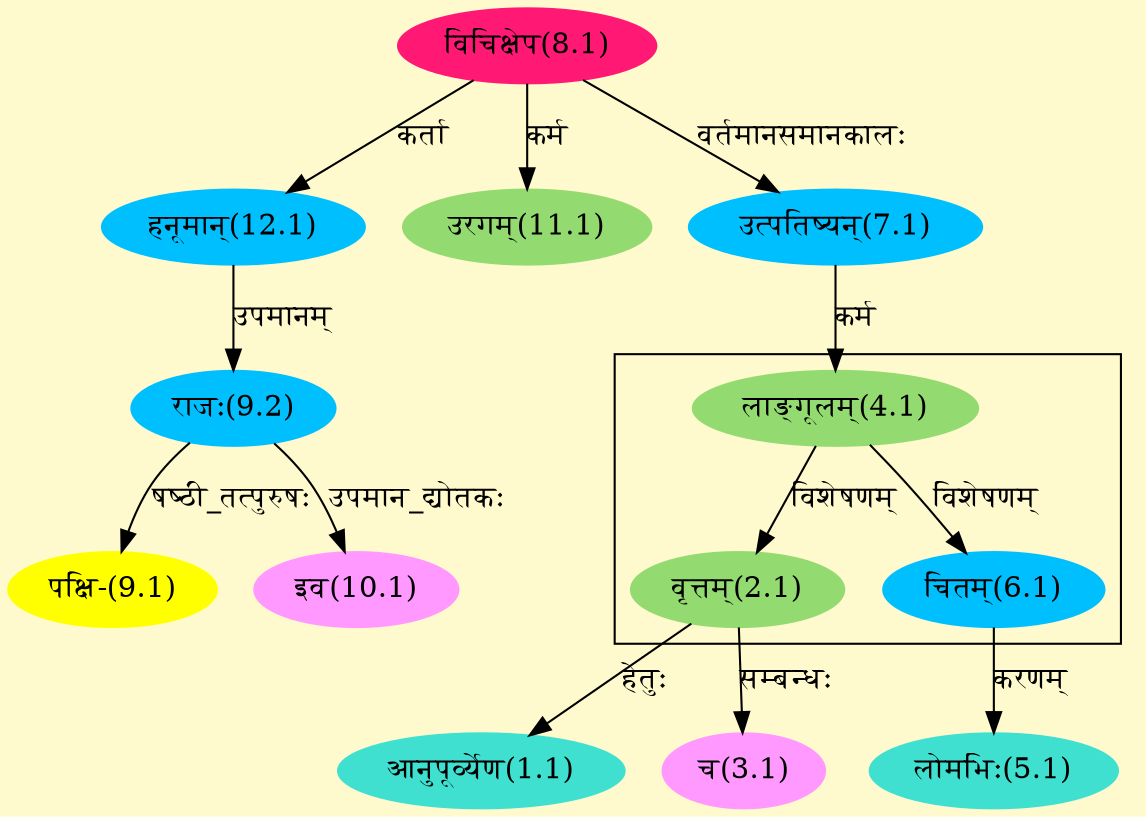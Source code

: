 digraph G{
rankdir=BT;
 compound=true;
 bgcolor="lemonchiffon1";

subgraph cluster_1{
Node2_1 [style=filled, color="#93DB70" label = "वृत्तम्(2.1)"]
Node4_1 [style=filled, color="#93DB70" label = "लाङ्गूलम्(4.1)"]
Node6_1 [style=filled, color="#00BFFF" label = "चितम्(6.1)"]

}
Node1_1 [style=filled, color="#40E0D0" label = "आनुपूर्व्येण(1.1)"]
Node2_1 [style=filled, color="#93DB70" label = "वृत्तम्(2.1)"]
Node3_1 [style=filled, color="#FF99FF" label = "च(3.1)"]
Node4_1 [style=filled, color="#93DB70" label = "लाङ्गूलम्(4.1)"]
Node7_1 [style=filled, color="#00BFFF" label = "उत्पतिष्यन्(7.1)"]
Node5_1 [style=filled, color="#40E0D0" label = "लोमभिः(5.1)"]
Node6_1 [style=filled, color="#00BFFF" label = "चितम्(6.1)"]
Node8_1 [style=filled, color="#FF1975" label = "विचिक्षेप(8.1)"]
Node [style=filled, color="" label = "()"]
Node9_1 [style=filled, color="#FFFF00" label = "पक्षि-(9.1)"]
Node9_2 [style=filled, color="#00BFFF" label = "राजः(9.2)"]
Node12_1 [style=filled, color="#00BFFF" label = "हनूमान्(12.1)"]
Node10_1 [style=filled, color="#FF99FF" label = "इव(10.1)"]
Node11_1 [style=filled, color="#93DB70" label = "उरगम्(11.1)"]
/* Start of Relations section */

Node1_1 -> Node2_1 [  label="हेतुः"  dir="back" ]
Node2_1 -> Node4_1 [  label="विशेषणम्"  dir="back" ]
Node3_1 -> Node2_1 [  label="सम्बन्धः"  dir="back" ]
Node4_1 -> Node7_1 [  label="कर्म"  dir="back" ]
Node5_1 -> Node6_1 [  label="करणम्"  dir="back" ]
Node6_1 -> Node4_1 [  label="विशेषणम्"  dir="back" ]
Node7_1 -> Node8_1 [  label="वर्तमानसमानकालः"  dir="back" ]
Node9_1 -> Node9_2 [  label="षष्ठी_तत्पुरुषः"  dir="back" ]
Node9_2 -> Node12_1 [  label="उपमानम्"  dir="back" ]
Node10_1 -> Node9_2 [  label="उपमान_द्योतकः"  dir="back" ]
Node11_1 -> Node8_1 [  label="कर्म"  dir="back" ]
Node12_1 -> Node8_1 [  label="कर्ता"  dir="back" ]
}
